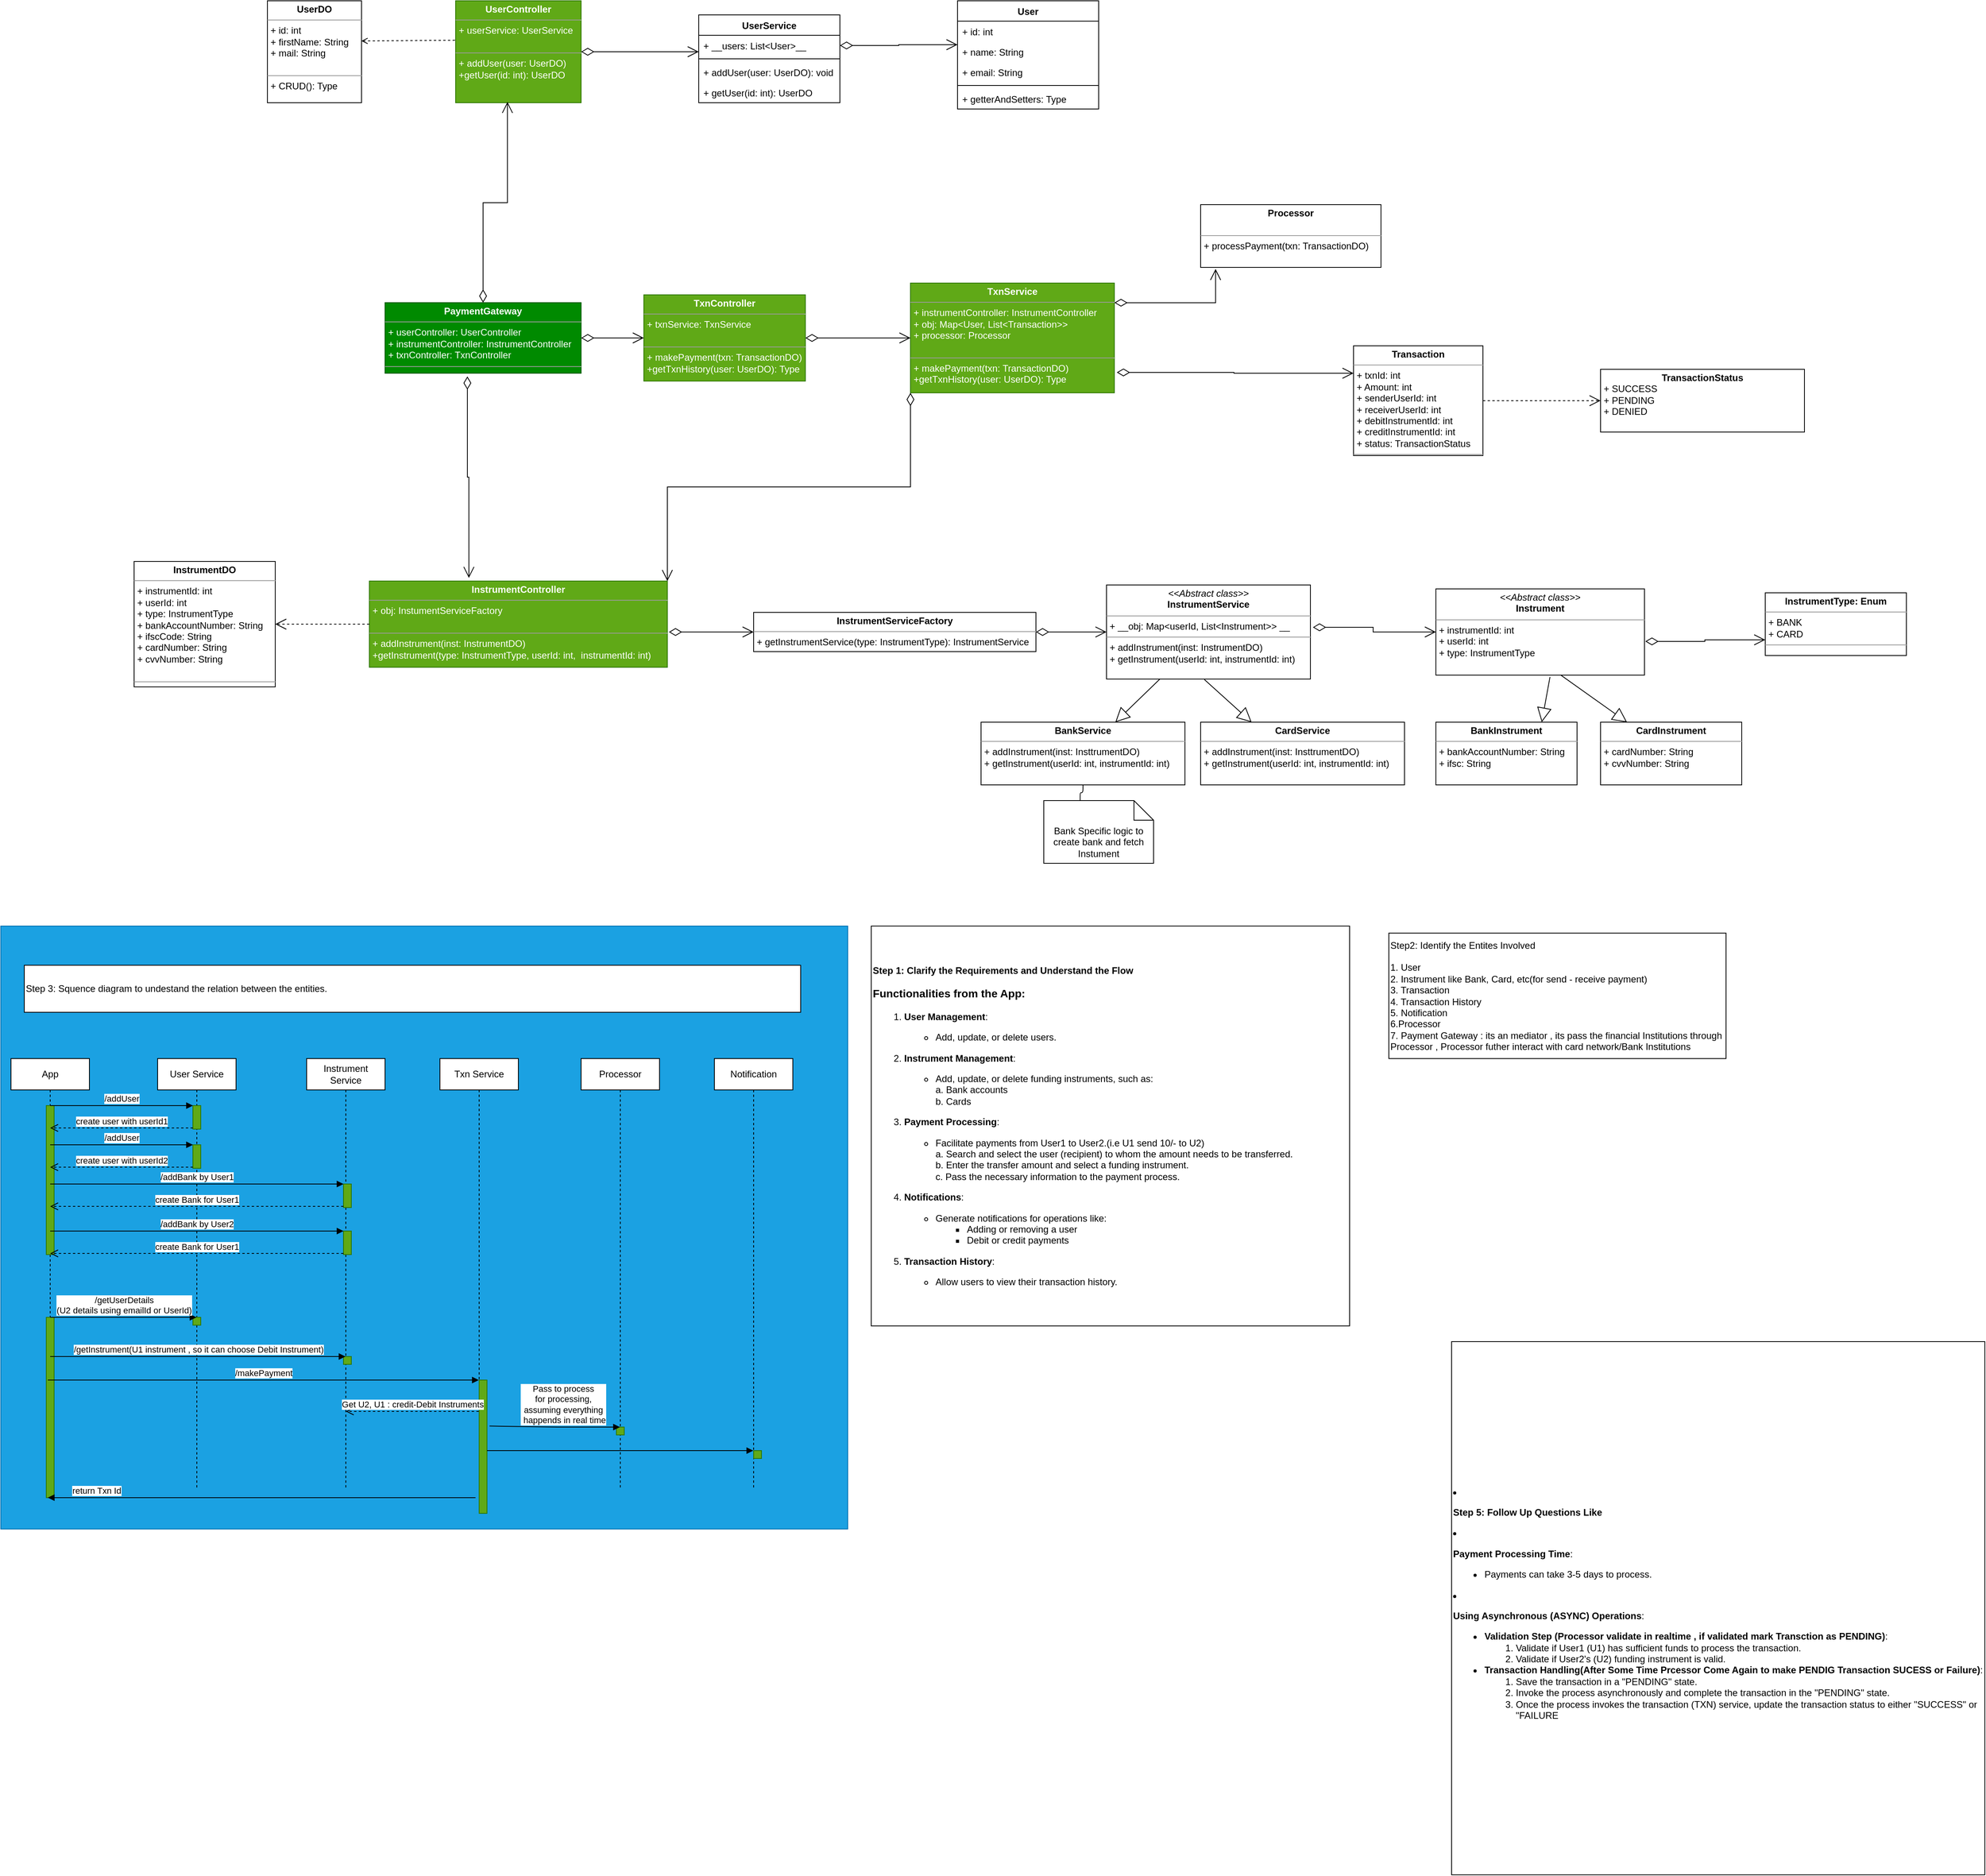 <mxfile version="22.1.22" type="embed">
  <diagram id="Pl9PEIfsRqZkIzOmzycs" name="Page-1">
    <mxGraphModel dx="1361" dy="426" grid="1" gridSize="10" guides="1" tooltips="1" connect="1" arrows="1" fold="1" page="1" pageScale="1" pageWidth="827" pageHeight="1169" math="0" shadow="0">
      <root>
        <mxCell id="0" />
        <mxCell id="1" parent="0" />
        <mxCell id="123" value="" style="rounded=0;whiteSpace=wrap;html=1;fillColor=#1ba1e2;strokeColor=#006EAF;fontColor=#ffffff;align=left;" parent="1" vertex="1">
          <mxGeometry x="-820" y="1180" width="1080" height="769" as="geometry" />
        </mxCell>
        <mxCell id="2" value="&lt;p style=&quot;margin:0px;margin-top:4px;text-align:center;&quot;&gt;&lt;b&gt;UserDO&lt;/b&gt;&lt;/p&gt;&lt;hr size=&quot;1&quot;&gt;&lt;p style=&quot;margin:0px;margin-left:4px;&quot;&gt;+ id: int&lt;/p&gt;&lt;p style=&quot;margin:0px;margin-left:4px;&quot;&gt;+ firstName: String&lt;/p&gt;&lt;p style=&quot;margin:0px;margin-left:4px;&quot;&gt;+ mail: String&lt;/p&gt;&lt;p style=&quot;margin:0px;margin-left:4px;&quot;&gt;&lt;br&gt;&lt;/p&gt;&lt;hr size=&quot;1&quot;&gt;&lt;p style=&quot;margin:0px;margin-left:4px;&quot;&gt;+ CRUD(): Type&lt;/p&gt;&lt;p style=&quot;margin:0px;margin-left:4px;&quot;&gt;&lt;br&gt;&lt;/p&gt;&lt;p style=&quot;margin:0px;margin-left:4px;&quot;&gt;&lt;br&gt;&lt;/p&gt;" style="verticalAlign=top;align=left;overflow=fill;fontSize=12;fontFamily=Helvetica;html=1;" parent="1" vertex="1">
          <mxGeometry x="-480" width="120" height="130" as="geometry" />
        </mxCell>
        <mxCell id="3" value="&lt;p style=&quot;margin:0px;margin-top:4px;text-align:center;&quot;&gt;&lt;b&gt;UserController&lt;/b&gt;&lt;/p&gt;&lt;hr size=&quot;1&quot;&gt;&lt;p style=&quot;margin:0px;margin-left:4px;&quot;&gt;+ userService: UserService&lt;/p&gt;&lt;p style=&quot;margin:0px;margin-left:4px;&quot;&gt;&lt;br&gt;&lt;/p&gt;&lt;hr size=&quot;1&quot;&gt;&lt;p style=&quot;margin:0px;margin-left:4px;&quot;&gt;+ addUser(user: UserDO)&lt;/p&gt;&lt;p style=&quot;margin:0px;margin-left:4px;&quot;&gt;+getUser(id: int): UserDO&lt;/p&gt;&lt;p style=&quot;margin:0px;margin-left:4px;&quot;&gt;&lt;br&gt;&lt;/p&gt;" style="verticalAlign=top;align=left;overflow=fill;fontSize=12;fontFamily=Helvetica;html=1;fillColor=#60a917;fontColor=#ffffff;strokeColor=#2D7600;" parent="1" vertex="1">
          <mxGeometry x="-240" width="160" height="130" as="geometry" />
        </mxCell>
        <mxCell id="4" value="" style="endArrow=open;html=1;rounded=0;align=center;verticalAlign=bottom;dashed=1;endFill=0;labelBackgroundColor=none;entryX=0.998;entryY=0.394;entryDx=0;entryDy=0;entryPerimeter=0;exitX=-0.005;exitY=0.387;exitDx=0;exitDy=0;exitPerimeter=0;" parent="1" source="3" target="2" edge="1">
          <mxGeometry relative="1" as="geometry">
            <mxPoint x="150" y="60" as="sourcePoint" />
            <mxPoint x="310" y="60" as="targetPoint" />
          </mxGeometry>
        </mxCell>
        <mxCell id="5" value="" style="resizable=0;html=1;align=center;verticalAlign=top;labelBackgroundColor=none;" parent="4" connectable="0" vertex="1">
          <mxGeometry relative="1" as="geometry" />
        </mxCell>
        <mxCell id="8" value="UserService" style="swimlane;fontStyle=1;align=center;verticalAlign=top;childLayout=stackLayout;horizontal=1;startSize=26;horizontalStack=0;resizeParent=1;resizeParentMax=0;resizeLast=0;collapsible=1;marginBottom=0;" parent="1" vertex="1">
          <mxGeometry x="70" y="18" width="180" height="112" as="geometry" />
        </mxCell>
        <mxCell id="9" value="+ __users: List&lt;User&gt;__" style="text;strokeColor=none;fillColor=none;align=left;verticalAlign=top;spacingLeft=4;spacingRight=4;overflow=hidden;rotatable=0;points=[[0,0.5],[1,0.5]];portConstraint=eastwest;" parent="8" vertex="1">
          <mxGeometry y="26" width="180" height="26" as="geometry" />
        </mxCell>
        <mxCell id="10" value="" style="line;strokeWidth=1;fillColor=none;align=left;verticalAlign=middle;spacingTop=-1;spacingLeft=3;spacingRight=3;rotatable=0;labelPosition=right;points=[];portConstraint=eastwest;strokeColor=inherit;" parent="8" vertex="1">
          <mxGeometry y="52" width="180" height="8" as="geometry" />
        </mxCell>
        <mxCell id="11" value="+ addUser(user: UserDO): void" style="text;strokeColor=none;fillColor=none;align=left;verticalAlign=top;spacingLeft=4;spacingRight=4;overflow=hidden;rotatable=0;points=[[0,0.5],[1,0.5]];portConstraint=eastwest;" parent="8" vertex="1">
          <mxGeometry y="60" width="180" height="26" as="geometry" />
        </mxCell>
        <mxCell id="16" value="+ getUser(id: int): UserDO" style="text;strokeColor=none;fillColor=none;align=left;verticalAlign=top;spacingLeft=4;spacingRight=4;overflow=hidden;rotatable=0;points=[[0,0.5],[1,0.5]];portConstraint=eastwest;" parent="8" vertex="1">
          <mxGeometry y="86" width="180" height="26" as="geometry" />
        </mxCell>
        <mxCell id="19" value="User" style="swimlane;fontStyle=1;align=center;verticalAlign=top;childLayout=stackLayout;horizontal=1;startSize=26;horizontalStack=0;resizeParent=1;resizeParentMax=0;resizeLast=0;collapsible=1;marginBottom=0;" parent="1" vertex="1">
          <mxGeometry x="400" width="180" height="138" as="geometry" />
        </mxCell>
        <mxCell id="20" value="+ id: int" style="text;strokeColor=none;fillColor=none;align=left;verticalAlign=top;spacingLeft=4;spacingRight=4;overflow=hidden;rotatable=0;points=[[0,0.5],[1,0.5]];portConstraint=eastwest;" parent="19" vertex="1">
          <mxGeometry y="26" width="180" height="26" as="geometry" />
        </mxCell>
        <mxCell id="24" value="+ name: String" style="text;strokeColor=none;fillColor=none;align=left;verticalAlign=top;spacingLeft=4;spacingRight=4;overflow=hidden;rotatable=0;points=[[0,0.5],[1,0.5]];portConstraint=eastwest;" parent="19" vertex="1">
          <mxGeometry y="52" width="180" height="26" as="geometry" />
        </mxCell>
        <mxCell id="25" value="+ email: String" style="text;strokeColor=none;fillColor=none;align=left;verticalAlign=top;spacingLeft=4;spacingRight=4;overflow=hidden;rotatable=0;points=[[0,0.5],[1,0.5]];portConstraint=eastwest;" parent="19" vertex="1">
          <mxGeometry y="78" width="180" height="26" as="geometry" />
        </mxCell>
        <mxCell id="21" value="" style="line;strokeWidth=1;fillColor=none;align=left;verticalAlign=middle;spacingTop=-1;spacingLeft=3;spacingRight=3;rotatable=0;labelPosition=right;points=[];portConstraint=eastwest;strokeColor=inherit;" parent="19" vertex="1">
          <mxGeometry y="104" width="180" height="8" as="geometry" />
        </mxCell>
        <mxCell id="22" value="+ getterAndSetters: Type" style="text;strokeColor=none;fillColor=none;align=left;verticalAlign=top;spacingLeft=4;spacingRight=4;overflow=hidden;rotatable=0;points=[[0,0.5],[1,0.5]];portConstraint=eastwest;" parent="19" vertex="1">
          <mxGeometry y="112" width="180" height="26" as="geometry" />
        </mxCell>
        <mxCell id="27" value="&lt;p style=&quot;margin:0px;margin-top:4px;text-align:center;&quot;&gt;&lt;b&gt;PaymentGateway&lt;/b&gt;&lt;/p&gt;&lt;hr size=&quot;1&quot;&gt;&lt;p style=&quot;margin:0px;margin-left:4px;&quot;&gt;+ userController: UserController&lt;/p&gt;&lt;p style=&quot;margin:0px;margin-left:4px;&quot;&gt;+ instrumentController: InstrumentController&lt;/p&gt;&lt;p style=&quot;margin:0px;margin-left:4px;&quot;&gt;+ txnController: TxnController&lt;/p&gt;&lt;hr size=&quot;1&quot;&gt;&lt;p style=&quot;margin:0px;margin-left:4px;&quot;&gt;&lt;br&gt;&lt;/p&gt;&lt;p style=&quot;margin:0px;margin-left:4px;&quot;&gt;&lt;br&gt;&lt;/p&gt;" style="verticalAlign=top;align=left;overflow=fill;fontSize=12;fontFamily=Helvetica;html=1;fillColor=#008a00;fontColor=#ffffff;strokeColor=#005700;" parent="1" vertex="1">
          <mxGeometry x="-330" y="385" width="250" height="90" as="geometry" />
        </mxCell>
        <mxCell id="29" value="&lt;p style=&quot;margin:0px;margin-top:4px;text-align:center;&quot;&gt;&lt;b&gt;TxnController&lt;/b&gt;&lt;/p&gt;&lt;hr size=&quot;1&quot;&gt;&lt;p style=&quot;margin:0px;margin-left:4px;&quot;&gt;+ txnService: TxnService&lt;/p&gt;&lt;p style=&quot;margin:0px;margin-left:4px;&quot;&gt;&lt;br&gt;&lt;/p&gt;&lt;hr size=&quot;1&quot;&gt;&lt;p style=&quot;margin:0px;margin-left:4px;&quot;&gt;+ makePayment(txn: TransactionDO)&lt;/p&gt;&lt;p style=&quot;margin:0px;margin-left:4px;&quot;&gt;+getTxnHistory(user: UserDO): Type&lt;/p&gt;&lt;p style=&quot;margin:0px;margin-left:4px;&quot;&gt;&lt;br&gt;&lt;/p&gt;" style="verticalAlign=top;align=left;overflow=fill;fontSize=12;fontFamily=Helvetica;html=1;fillColor=#60a917;fontColor=#ffffff;strokeColor=#2D7600;" parent="1" vertex="1">
          <mxGeometry y="375" width="206" height="110" as="geometry" />
        </mxCell>
        <mxCell id="31" value="&lt;p style=&quot;margin:0px;margin-top:4px;text-align:center;&quot;&gt;&lt;b&gt;TxnService&lt;/b&gt;&lt;/p&gt;&lt;hr size=&quot;1&quot;&gt;&lt;p style=&quot;margin:0px;margin-left:4px;&quot;&gt;+ instrumentController: InstrumentController&lt;/p&gt;&lt;p style=&quot;margin:0px;margin-left:4px;&quot;&gt;+ obj: Map&amp;lt;User, List&amp;lt;Transaction&amp;gt;&amp;gt;&lt;/p&gt;&lt;p style=&quot;margin:0px;margin-left:4px;&quot;&gt;+ processor: Processor&lt;/p&gt;&lt;p style=&quot;margin:0px;margin-left:4px;&quot;&gt;&lt;br&gt;&lt;/p&gt;&lt;hr size=&quot;1&quot;&gt;&lt;p style=&quot;margin:0px;margin-left:4px;&quot;&gt;+ makePayment(txn: TransactionDO)&lt;/p&gt;&lt;p style=&quot;margin:0px;margin-left:4px;&quot;&gt;+getTxnHistory(user: UserDO): Type&lt;/p&gt;&lt;p style=&quot;margin:0px;margin-left:4px;&quot;&gt;&lt;br&gt;&lt;/p&gt;" style="verticalAlign=top;align=left;overflow=fill;fontSize=12;fontFamily=Helvetica;html=1;fillColor=#60a917;fontColor=#ffffff;strokeColor=#2D7600;" parent="1" vertex="1">
          <mxGeometry x="340" y="360" width="260" height="140" as="geometry" />
        </mxCell>
        <mxCell id="34" value="&lt;p style=&quot;margin:0px;margin-top:4px;text-align:center;&quot;&gt;&lt;b&gt;Processor&lt;/b&gt;&lt;/p&gt;&lt;p style=&quot;margin:0px;margin-left:4px;&quot;&gt;&lt;br&gt;&lt;/p&gt;&lt;hr size=&quot;1&quot;&gt;&lt;p style=&quot;margin:0px;margin-left:4px;&quot;&gt;+ processPayment(txn: TransactionDO)&lt;/p&gt;" style="verticalAlign=top;align=left;overflow=fill;fontSize=12;fontFamily=Helvetica;html=1;" parent="1" vertex="1">
          <mxGeometry x="710" y="260" width="230" height="80" as="geometry" />
        </mxCell>
        <mxCell id="35" value="&lt;p style=&quot;margin:0px;margin-top:4px;text-align:center;&quot;&gt;&lt;b&gt;Transaction&lt;/b&gt;&lt;/p&gt;&lt;hr size=&quot;1&quot;&gt;&lt;p style=&quot;margin:0px;margin-left:4px;&quot;&gt;+ txnId: int&lt;/p&gt;&lt;p style=&quot;margin:0px;margin-left:4px;&quot;&gt;+ Amount: int&lt;/p&gt;&lt;p style=&quot;margin:0px;margin-left:4px;&quot;&gt;+ senderUserId: int&lt;/p&gt;&lt;p style=&quot;margin:0px;margin-left:4px;&quot;&gt;+ receiverUserId: int&lt;/p&gt;&lt;p style=&quot;margin:0px;margin-left:4px;&quot;&gt;+ debitInstrumentId: int&lt;/p&gt;&lt;p style=&quot;margin:0px;margin-left:4px;&quot;&gt;+ creditInstrumentId: int&lt;/p&gt;&lt;p style=&quot;margin:0px;margin-left:4px;&quot;&gt;+ status: TransactionStatus&lt;/p&gt;&lt;hr size=&quot;1&quot;&gt;&lt;p style=&quot;margin:0px;margin-left:4px;&quot;&gt;&lt;br&gt;&lt;/p&gt;" style="verticalAlign=top;align=left;overflow=fill;fontSize=12;fontFamily=Helvetica;html=1;" parent="1" vertex="1">
          <mxGeometry x="905" y="440" width="165" height="140" as="geometry" />
        </mxCell>
        <mxCell id="36" value="&lt;p style=&quot;margin:0px;margin-top:4px;text-align:center;&quot;&gt;&lt;b&gt;TransactionStatus&lt;/b&gt;&lt;/p&gt;&lt;p style=&quot;margin:0px;margin-left:4px;&quot;&gt;+ SUCCESS&lt;/p&gt;&lt;p style=&quot;margin:0px;margin-left:4px;&quot;&gt;+ PENDING&lt;/p&gt;&lt;p style=&quot;margin:0px;margin-left:4px;&quot;&gt;+ DENIED&lt;/p&gt;&lt;p style=&quot;margin:0px;margin-left:4px;&quot;&gt;&lt;br&gt;&lt;/p&gt;&lt;p style=&quot;margin:0px;margin-left:4px;&quot;&gt;&lt;br&gt;&lt;/p&gt;" style="verticalAlign=top;align=left;overflow=fill;fontSize=12;fontFamily=Helvetica;html=1;" parent="1" vertex="1">
          <mxGeometry x="1220" y="470" width="260" height="80" as="geometry" />
        </mxCell>
        <mxCell id="40" value="" style="endArrow=open;endSize=12;dashed=1;html=1;entryX=0;entryY=0.5;entryDx=0;entryDy=0;" parent="1" source="35" target="36" edge="1">
          <mxGeometry width="160" relative="1" as="geometry">
            <mxPoint x="910" y="620" as="sourcePoint" />
            <mxPoint x="1070" y="620" as="targetPoint" />
          </mxGeometry>
        </mxCell>
        <mxCell id="43" value="&lt;p style=&quot;margin:0px;margin-top:4px;text-align:center;&quot;&gt;&lt;b&gt;InstrumentController&lt;/b&gt;&lt;/p&gt;&lt;hr size=&quot;1&quot;&gt;&lt;p style=&quot;margin:0px;margin-left:4px;&quot;&gt;+ obj: InstumentServiceFactory&lt;/p&gt;&lt;p style=&quot;margin:0px;margin-left:4px;&quot;&gt;&lt;br&gt;&lt;/p&gt;&lt;hr size=&quot;1&quot;&gt;&lt;p style=&quot;margin:0px;margin-left:4px;&quot;&gt;+ addInstrument(inst: InstrumentDO)&lt;/p&gt;&lt;p style=&quot;margin:0px;margin-left:4px;&quot;&gt;+getInstrument(type: InstrumentType, userId: int,&amp;nbsp; instrumentId: int)&lt;/p&gt;&lt;p style=&quot;margin:0px;margin-left:4px;&quot;&gt;&lt;br&gt;&lt;/p&gt;" style="verticalAlign=top;align=left;overflow=fill;fontSize=12;fontFamily=Helvetica;html=1;fillColor=#60a917;fontColor=#ffffff;strokeColor=#2D7600;" parent="1" vertex="1">
          <mxGeometry x="-350" y="740" width="380" height="110" as="geometry" />
        </mxCell>
        <mxCell id="44" value="&lt;p style=&quot;margin:0px;margin-top:4px;text-align:center;&quot;&gt;&lt;b&gt;InstrumentServiceFactory&lt;/b&gt;&lt;/p&gt;&lt;hr size=&quot;1&quot;&gt;&lt;p style=&quot;margin:0px;margin-left:4px;&quot;&gt;+ getInstrumentService(type: InstrumentType): InstrumentService&lt;/p&gt;&lt;p style=&quot;margin:0px;margin-left:4px;&quot;&gt;&lt;br&gt;&lt;/p&gt;&lt;hr size=&quot;1&quot;&gt;&lt;p style=&quot;margin:0px;margin-left:4px;&quot;&gt;&lt;br&gt;&lt;/p&gt;&lt;p style=&quot;margin:0px;margin-left:4px;&quot;&gt;&lt;br&gt;&lt;/p&gt;" style="verticalAlign=top;align=left;overflow=fill;fontSize=12;fontFamily=Helvetica;html=1;" parent="1" vertex="1">
          <mxGeometry x="140" y="780" width="360" height="50" as="geometry" />
        </mxCell>
        <mxCell id="45" value="&lt;p style=&quot;margin:0px;margin-top:4px;text-align:center;&quot;&gt;&lt;b&gt;InstrumentDO&lt;/b&gt;&lt;/p&gt;&lt;hr size=&quot;1&quot;&gt;&lt;p style=&quot;margin:0px;margin-left:4px;&quot;&gt;+ instrumentId: int&lt;/p&gt;&lt;p style=&quot;margin:0px;margin-left:4px;&quot;&gt;+ userId: int&lt;/p&gt;&lt;p style=&quot;margin:0px;margin-left:4px;&quot;&gt;+ type: InstrumentType&lt;/p&gt;&lt;p style=&quot;margin:0px;margin-left:4px;&quot;&gt;+ bankAccountNumber: String&lt;/p&gt;&lt;p style=&quot;margin:0px;margin-left:4px;&quot;&gt;+ ifscCode: String&lt;/p&gt;&lt;p style=&quot;margin:0px;margin-left:4px;&quot;&gt;+ cardNumber: String&lt;/p&gt;&lt;p style=&quot;margin:0px;margin-left:4px;&quot;&gt;+ cvvNumber: String&lt;/p&gt;&lt;p style=&quot;margin:0px;margin-left:4px;&quot;&gt;&lt;br&gt;&lt;/p&gt;&lt;hr size=&quot;1&quot;&gt;&lt;p style=&quot;margin:0px;margin-left:4px;&quot;&gt;&lt;br&gt;&lt;/p&gt;" style="verticalAlign=top;align=left;overflow=fill;fontSize=12;fontFamily=Helvetica;html=1;" parent="1" vertex="1">
          <mxGeometry x="-650" y="715" width="180" height="160" as="geometry" />
        </mxCell>
        <mxCell id="47" value="&lt;p style=&quot;margin:0px;margin-top:4px;text-align:center;&quot;&gt;&lt;i&gt;&amp;lt;&amp;lt;Abstract class&amp;gt;&amp;gt;&lt;/i&gt;&lt;br&gt;&lt;b&gt;InstrumentService&lt;/b&gt;&lt;/p&gt;&lt;hr size=&quot;1&quot;&gt;&lt;p style=&quot;margin:0px;margin-left:4px;&quot;&gt;+ __obj: Map&amp;lt;userId, List&amp;lt;Instrument&amp;gt;&amp;gt; __&lt;br&gt;&lt;/p&gt;&lt;hr size=&quot;1&quot;&gt;&lt;p style=&quot;margin:0px;margin-left:4px;&quot;&gt;+ addInstrument(inst: InstrumentDO)&lt;br&gt;+ getInstrument(userId: int, instrumentId: int)&lt;/p&gt;" style="verticalAlign=top;align=left;overflow=fill;fontSize=12;fontFamily=Helvetica;html=1;" parent="1" vertex="1">
          <mxGeometry x="590" y="745" width="260" height="120" as="geometry" />
        </mxCell>
        <mxCell id="48" value="&lt;p style=&quot;margin:0px;margin-top:4px;text-align:center;&quot;&gt;&lt;i&gt;&amp;lt;&amp;lt;Abstract class&amp;gt;&amp;gt;&lt;/i&gt;&lt;br&gt;&lt;b&gt;Instrument&lt;/b&gt;&lt;/p&gt;&lt;hr size=&quot;1&quot;&gt;&lt;p style=&quot;margin:0px;margin-left:4px;&quot;&gt;+ instrumentId: int&lt;br&gt;&lt;/p&gt;&lt;p style=&quot;margin:0px;margin-left:4px;&quot;&gt;+ userId: int&lt;/p&gt;&lt;p style=&quot;margin:0px;margin-left:4px;&quot;&gt;+ type: InstrumentType&lt;/p&gt;" style="verticalAlign=top;align=left;overflow=fill;fontSize=12;fontFamily=Helvetica;html=1;" parent="1" vertex="1">
          <mxGeometry x="1010" y="750" width="266" height="110" as="geometry" />
        </mxCell>
        <mxCell id="49" value="&lt;p style=&quot;margin:0px;margin-top:4px;text-align:center;&quot;&gt;&lt;b&gt;InstrumentType: Enum&lt;/b&gt;&lt;/p&gt;&lt;hr size=&quot;1&quot;&gt;&lt;p style=&quot;margin:0px;margin-left:4px;&quot;&gt;+ BANK&lt;/p&gt;&lt;p style=&quot;margin:0px;margin-left:4px;&quot;&gt;+ CARD&lt;/p&gt;&lt;hr size=&quot;1&quot;&gt;&lt;p style=&quot;margin:0px;margin-left:4px;&quot;&gt;&lt;br&gt;&lt;/p&gt;" style="verticalAlign=top;align=left;overflow=fill;fontSize=12;fontFamily=Helvetica;html=1;" parent="1" vertex="1">
          <mxGeometry x="1430" y="755" width="180" height="80" as="geometry" />
        </mxCell>
        <mxCell id="51" value="&lt;p style=&quot;margin:0px;margin-top:4px;text-align:center;&quot;&gt;&lt;b&gt;BankInstrument&lt;/b&gt;&lt;/p&gt;&lt;hr size=&quot;1&quot;&gt;&lt;p style=&quot;margin:0px;margin-left:4px;&quot;&gt;+ bankAccountNumber: String&lt;/p&gt;&lt;p style=&quot;margin:0px;margin-left:4px;&quot;&gt;+ ifsc: String&lt;/p&gt;" style="verticalAlign=top;align=left;overflow=fill;fontSize=12;fontFamily=Helvetica;html=1;" parent="1" vertex="1">
          <mxGeometry x="1010" y="920" width="180" height="80" as="geometry" />
        </mxCell>
        <mxCell id="52" value="&lt;p style=&quot;margin:0px;margin-top:4px;text-align:center;&quot;&gt;&lt;b&gt;CardInstrument&lt;/b&gt;&lt;/p&gt;&lt;hr size=&quot;1&quot;&gt;&lt;p style=&quot;margin:0px;margin-left:4px;&quot;&gt;+ cardNumber: String&lt;/p&gt;&lt;p style=&quot;margin:0px;margin-left:4px;&quot;&gt;+ cvvNumber: String&lt;/p&gt;" style="verticalAlign=top;align=left;overflow=fill;fontSize=12;fontFamily=Helvetica;html=1;" parent="1" vertex="1">
          <mxGeometry x="1220" y="920" width="180" height="80" as="geometry" />
        </mxCell>
        <mxCell id="53" value="&lt;p style=&quot;margin:0px;margin-top:4px;text-align:center;&quot;&gt;&lt;b&gt;BankService&lt;/b&gt;&lt;/p&gt;&lt;hr size=&quot;1&quot;&gt;&lt;p style=&quot;margin:0px;margin-left:4px;&quot;&gt;+ addInstrument(inst: InsttrumentDO)&lt;/p&gt;&lt;p style=&quot;margin:0px;margin-left:4px;&quot;&gt;+ getInstrument(userId: int, instrumentId: int)&lt;/p&gt;" style="verticalAlign=top;align=left;overflow=fill;fontSize=12;fontFamily=Helvetica;html=1;" parent="1" vertex="1">
          <mxGeometry x="430" y="920" width="260" height="80" as="geometry" />
        </mxCell>
        <mxCell id="54" value="Bank Specific logic to create bank and fetch Instument" style="shape=note2;boundedLbl=1;whiteSpace=wrap;html=1;size=25;verticalAlign=top;align=center;" parent="1" vertex="1">
          <mxGeometry x="510" y="1020" width="140" height="80" as="geometry" />
        </mxCell>
        <mxCell id="56" value="&lt;p style=&quot;margin:0px;margin-top:4px;text-align:center;&quot;&gt;&lt;b&gt;CardService&lt;/b&gt;&lt;/p&gt;&lt;hr size=&quot;1&quot;&gt;&lt;p style=&quot;margin:0px;margin-left:4px;&quot;&gt;+ addInstrument(inst: InsttrumentDO)&lt;/p&gt;&lt;p style=&quot;margin:0px;margin-left:4px;&quot;&gt;+ getInstrument(userId: int, instrumentId: int)&lt;/p&gt;" style="verticalAlign=top;align=left;overflow=fill;fontSize=12;fontFamily=Helvetica;html=1;" parent="1" vertex="1">
          <mxGeometry x="710" y="920" width="260" height="80" as="geometry" />
        </mxCell>
        <mxCell id="60" value="" style="endArrow=open;endSize=12;dashed=1;html=1;exitX=0;exitY=0.5;exitDx=0;exitDy=0;entryX=1;entryY=0.5;entryDx=0;entryDy=0;" parent="1" source="43" target="45" edge="1">
          <mxGeometry width="160" relative="1" as="geometry">
            <mxPoint x="120" y="860" as="sourcePoint" />
            <mxPoint x="280" y="860" as="targetPoint" />
          </mxGeometry>
        </mxCell>
        <mxCell id="66" value="" style="endArrow=block;endSize=16;endFill=0;html=1;exitX=0.547;exitY=1.022;exitDx=0;exitDy=0;exitPerimeter=0;entryX=0.75;entryY=0;entryDx=0;entryDy=0;" parent="1" source="48" target="51" edge="1">
          <mxGeometry width="160" relative="1" as="geometry">
            <mxPoint x="650" y="1110" as="sourcePoint" />
            <mxPoint x="810" y="1110" as="targetPoint" />
          </mxGeometry>
        </mxCell>
        <mxCell id="67" value="" style="endArrow=block;endSize=16;endFill=0;html=1;exitX=0.6;exitY=1.002;exitDx=0;exitDy=0;exitPerimeter=0;" parent="1" source="48" target="52" edge="1">
          <mxGeometry width="160" relative="1" as="geometry">
            <mxPoint x="635.502" y="1132.42" as="sourcePoint" />
            <mxPoint x="559" y="1230" as="targetPoint" />
          </mxGeometry>
        </mxCell>
        <mxCell id="68" value="" style="endArrow=block;endSize=16;endFill=0;html=1;" parent="1" source="47" target="53" edge="1">
          <mxGeometry width="160" relative="1" as="geometry">
            <mxPoint x="210.002" y="1110" as="sourcePoint" />
            <mxPoint x="140" y="1200" as="targetPoint" />
          </mxGeometry>
        </mxCell>
        <mxCell id="69" value="" style="endArrow=block;endSize=16;endFill=0;html=1;exitX=0.48;exitY=1.005;exitDx=0;exitDy=0;exitPerimeter=0;entryX=0.25;entryY=0;entryDx=0;entryDy=0;" parent="1" source="47" target="56" edge="1">
          <mxGeometry width="160" relative="1" as="geometry">
            <mxPoint x="237.895" y="1120" as="sourcePoint" />
            <mxPoint x="204.737" y="1210" as="targetPoint" />
          </mxGeometry>
        </mxCell>
        <mxCell id="70" value="" style="edgeStyle=elbowEdgeStyle;html=1;endArrow=none;elbow=vertical;exitX=0.5;exitY=1;exitDx=0;exitDy=0;entryX=0.331;entryY=-0.002;entryDx=0;entryDy=0;entryPerimeter=0;" parent="1" source="53" target="54" edge="1">
          <mxGeometry width="160" relative="1" as="geometry">
            <mxPoint x="20" y="1440" as="sourcePoint" />
            <mxPoint x="180" y="1440" as="targetPoint" />
          </mxGeometry>
        </mxCell>
        <mxCell id="81" value="App" style="shape=umlLifeline;perimeter=lifelinePerimeter;whiteSpace=wrap;html=1;container=1;collapsible=0;recursiveResize=0;outlineConnect=0;" parent="1" vertex="1">
          <mxGeometry x="-807" y="1349" width="100" height="560" as="geometry" />
        </mxCell>
        <mxCell id="112" value="" style="html=1;points=[];perimeter=orthogonalPerimeter;fillColor=#60a917;fontColor=#ffffff;strokeColor=#2D7600;" parent="81" vertex="1">
          <mxGeometry x="45" y="60" width="10" height="190" as="geometry" />
        </mxCell>
        <mxCell id="113" value="" style="html=1;points=[];perimeter=orthogonalPerimeter;fillColor=#60a917;fontColor=#ffffff;strokeColor=#2D7600;" parent="81" vertex="1">
          <mxGeometry x="45" y="330" width="10" height="230" as="geometry" />
        </mxCell>
        <mxCell id="82" value="User Service" style="shape=umlLifeline;perimeter=lifelinePerimeter;whiteSpace=wrap;html=1;container=1;collapsible=0;recursiveResize=0;outlineConnect=0;" parent="1" vertex="1">
          <mxGeometry x="-620" y="1349" width="100" height="550" as="geometry" />
        </mxCell>
        <mxCell id="92" value="" style="html=1;points=[];perimeter=orthogonalPerimeter;fillColor=#60a917;fontColor=#ffffff;strokeColor=#2D7600;" parent="82" vertex="1">
          <mxGeometry x="45" y="60" width="10" height="30" as="geometry" />
        </mxCell>
        <mxCell id="95" value="" style="html=1;points=[];perimeter=orthogonalPerimeter;fillColor=#60a917;fontColor=#ffffff;strokeColor=#2D7600;" parent="82" vertex="1">
          <mxGeometry x="45.0" y="110" width="10" height="30" as="geometry" />
        </mxCell>
        <mxCell id="114" value="" style="html=1;points=[];perimeter=orthogonalPerimeter;fillColor=#60a917;fontColor=#ffffff;strokeColor=#2D7600;" parent="82" vertex="1">
          <mxGeometry x="45" y="330" width="10" height="10" as="geometry" />
        </mxCell>
        <mxCell id="83" value="Instrument Service" style="shape=umlLifeline;perimeter=lifelinePerimeter;whiteSpace=wrap;html=1;container=1;collapsible=0;recursiveResize=0;outlineConnect=0;" parent="1" vertex="1">
          <mxGeometry x="-430" y="1349" width="100" height="550" as="geometry" />
        </mxCell>
        <mxCell id="98" value="" style="html=1;points=[];perimeter=orthogonalPerimeter;fillColor=#60a917;fontColor=#ffffff;strokeColor=#2D7600;" parent="83" vertex="1">
          <mxGeometry x="47.0" y="160" width="10" height="30" as="geometry" />
        </mxCell>
        <mxCell id="101" value="" style="html=1;points=[];perimeter=orthogonalPerimeter;fillColor=#60a917;fontColor=#ffffff;strokeColor=#2D7600;" parent="83" vertex="1">
          <mxGeometry x="47.0" y="220" width="10" height="30" as="geometry" />
        </mxCell>
        <mxCell id="115" value="" style="html=1;points=[];perimeter=orthogonalPerimeter;fillColor=#60a917;fontColor=#ffffff;strokeColor=#2D7600;" parent="83" vertex="1">
          <mxGeometry x="47" y="380" width="10" height="10" as="geometry" />
        </mxCell>
        <mxCell id="84" value="Txn Service" style="shape=umlLifeline;perimeter=lifelinePerimeter;whiteSpace=wrap;html=1;container=1;collapsible=0;recursiveResize=0;outlineConnect=0;" parent="1" vertex="1">
          <mxGeometry x="-260" y="1349" width="100" height="580" as="geometry" />
        </mxCell>
        <mxCell id="120" value="" style="html=1;points=[];perimeter=orthogonalPerimeter;fillColor=#60a917;fontColor=#ffffff;strokeColor=#2D7600;" parent="84" vertex="1">
          <mxGeometry x="50" y="410" width="10" height="170" as="geometry" />
        </mxCell>
        <mxCell id="85" value="Processor&lt;span style=&quot;color: rgba(0, 0, 0, 0); font-family: monospace; font-size: 0px; text-align: start;&quot;&gt;%3CmxGraphModel%3E%3Croot%3E%3CmxCell%20id%3D%220%22%2F%3E%3CmxCell%20id%3D%221%22%20parent%3D%220%22%2F%3E%3CmxCell%20id%3D%222%22%20value%3D%22Txn%20Service%22%20style%3D%22shape%3DumlLifeline%3Bperimeter%3DlifelinePerimeter%3BwhiteSpace%3Dwrap%3Bhtml%3D1%3Bcontainer%3D1%3Bcollapsible%3D0%3BrecursiveResize%3D0%3BoutlineConnect%3D0%3B%22%20vertex%3D%221%22%20parent%3D%221%22%3E%3CmxGeometry%20x%3D%22-250%22%20y%3D%221270%22%20width%3D%22100%22%20height%3D%22300%22%20as%3D%22geometry%22%2F%3E%3C%2FmxCell%3E%3C%2Froot%3E%3C%2FmxGraphModel%3E&lt;/span&gt;" style="shape=umlLifeline;perimeter=lifelinePerimeter;whiteSpace=wrap;html=1;container=1;collapsible=0;recursiveResize=0;outlineConnect=0;" parent="1" vertex="1">
          <mxGeometry x="-80" y="1349" width="100" height="550" as="geometry" />
        </mxCell>
        <mxCell id="122" value="" style="html=1;points=[];perimeter=orthogonalPerimeter;fillColor=#60a917;fontColor=#ffffff;strokeColor=#2D7600;" parent="85" vertex="1">
          <mxGeometry x="45" y="470" width="10" height="10" as="geometry" />
        </mxCell>
        <mxCell id="86" value="Notification" style="shape=umlLifeline;perimeter=lifelinePerimeter;whiteSpace=wrap;html=1;container=1;collapsible=0;recursiveResize=0;outlineConnect=0;" parent="1" vertex="1">
          <mxGeometry x="90" y="1349" width="100" height="550" as="geometry" />
        </mxCell>
        <mxCell id="121" value="" style="html=1;points=[];perimeter=orthogonalPerimeter;fillColor=#60a917;fontColor=#ffffff;strokeColor=#2D7600;" parent="86" vertex="1">
          <mxGeometry x="50" y="500" width="10" height="10" as="geometry" />
        </mxCell>
        <mxCell id="93" value="/addUser" style="html=1;verticalAlign=bottom;endArrow=block;entryX=0;entryY=0;" parent="1" source="81" target="92" edge="1">
          <mxGeometry relative="1" as="geometry">
            <mxPoint x="-660" y="1519" as="sourcePoint" />
          </mxGeometry>
        </mxCell>
        <mxCell id="94" value="create user with userId1" style="html=1;verticalAlign=bottom;endArrow=open;dashed=1;endSize=8;exitX=0;exitY=0.95;" parent="1" source="92" target="81" edge="1">
          <mxGeometry relative="1" as="geometry">
            <mxPoint x="-660" y="1595" as="targetPoint" />
          </mxGeometry>
        </mxCell>
        <mxCell id="97" value="create user with userId2" style="html=1;verticalAlign=bottom;endArrow=open;dashed=1;endSize=8;exitX=0;exitY=0.95;" parent="1" source="95" target="81" edge="1">
          <mxGeometry x="0.003" relative="1" as="geometry">
            <mxPoint x="-770.001" y="1542.5" as="targetPoint" />
            <mxPoint as="offset" />
          </mxGeometry>
        </mxCell>
        <mxCell id="96" value="/addUser" style="html=1;verticalAlign=bottom;endArrow=block;entryX=0;entryY=0;" parent="1" source="81" target="95" edge="1">
          <mxGeometry relative="1" as="geometry">
            <mxPoint x="-770.001" y="1514" as="sourcePoint" />
          </mxGeometry>
        </mxCell>
        <mxCell id="99" value="create Bank for User1" style="html=1;verticalAlign=bottom;endArrow=open;dashed=1;endSize=8;exitX=0;exitY=0.95;" parent="1" source="98" target="81" edge="1">
          <mxGeometry x="0.003" relative="1" as="geometry">
            <mxPoint x="-765.071" y="1552.5" as="targetPoint" />
            <mxPoint as="offset" />
          </mxGeometry>
        </mxCell>
        <mxCell id="100" value="/addBank by User1" style="html=1;verticalAlign=bottom;endArrow=block;entryX=0;entryY=0;" parent="1" source="81" target="98" edge="1">
          <mxGeometry relative="1" as="geometry">
            <mxPoint x="-762.45" y="1522.1" as="sourcePoint" />
          </mxGeometry>
        </mxCell>
        <mxCell id="103" value="/addBank by User2" style="html=1;verticalAlign=bottom;endArrow=block;entryX=0;entryY=0;" parent="1" source="81" target="101" edge="1">
          <mxGeometry relative="1" as="geometry">
            <mxPoint x="-775.071" y="1669" as="sourcePoint" />
          </mxGeometry>
        </mxCell>
        <mxCell id="102" value="create Bank for User1" style="html=1;verticalAlign=bottom;endArrow=open;dashed=1;endSize=8;exitX=0;exitY=0.95;" parent="1" source="101" target="81" edge="1">
          <mxGeometry x="0.003" relative="1" as="geometry">
            <mxPoint x="-775.071" y="1697.5" as="targetPoint" />
            <mxPoint as="offset" />
          </mxGeometry>
        </mxCell>
        <mxCell id="105" value="/getUserDetails&lt;br&gt;(U2 details using emailId or UserId)" style="html=1;verticalAlign=bottom;endArrow=block;" parent="1" source="81" target="82" edge="1">
          <mxGeometry relative="1" as="geometry">
            <mxPoint x="-760" y="1809" as="sourcePoint" />
            <mxPoint x="-590" y="1809" as="targetPoint" />
            <Array as="points">
              <mxPoint x="-640" y="1679" />
            </Array>
          </mxGeometry>
        </mxCell>
        <mxCell id="106" value="/getInstrument(U1 instrument , so it can choose Debit Instrument)" style="html=1;verticalAlign=bottom;endArrow=block;" parent="1" source="81" target="83" edge="1">
          <mxGeometry relative="1" as="geometry">
            <mxPoint x="-793.931" y="1899" as="sourcePoint" />
            <mxPoint x="-579.93" y="1899" as="targetPoint" />
            <Array as="points">
              <mxPoint x="-590" y="1729" />
              <mxPoint x="-470" y="1729" />
            </Array>
          </mxGeometry>
        </mxCell>
        <mxCell id="107" value="/makePayment" style="html=1;verticalAlign=bottom;endArrow=block;exitX=0.2;exitY=0.348;exitDx=0;exitDy=0;exitPerimeter=0;" parent="1" source="113" target="84" edge="1">
          <mxGeometry relative="1" as="geometry">
            <mxPoint x="-750" y="1759" as="sourcePoint" />
            <mxPoint x="-385.21" y="1759" as="targetPoint" />
            <Array as="points">
              <mxPoint x="-464.71" y="1759" />
            </Array>
          </mxGeometry>
        </mxCell>
        <mxCell id="108" value="Get U2, U1 : credit-Debit Instruments" style="html=1;verticalAlign=bottom;endArrow=open;dashed=1;endSize=8;" parent="1" source="84" target="83" edge="1">
          <mxGeometry x="0.003" relative="1" as="geometry">
            <mxPoint x="-330" y="1779" as="targetPoint" />
            <mxPoint as="offset" />
            <mxPoint x="-184.46" y="1789" as="sourcePoint" />
            <Array as="points">
              <mxPoint x="-280" y="1799" />
            </Array>
          </mxGeometry>
        </mxCell>
        <mxCell id="109" value="Pass to process &lt;br&gt;for processing,&lt;br&gt;assuming everything&lt;br&gt;&amp;nbsp;happends in real time" style="html=1;verticalAlign=bottom;endArrow=block;exitX=1.324;exitY=0.345;exitDx=0;exitDy=0;exitPerimeter=0;" parent="1" source="120" target="85" edge="1">
          <mxGeometry x="0.122" relative="1" as="geometry">
            <mxPoint x="-180" y="1819" as="sourcePoint" />
            <mxPoint x="174.28" y="1819" as="targetPoint" />
            <Array as="points">
              <mxPoint x="-109.93" y="1819" />
            </Array>
            <mxPoint as="offset" />
          </mxGeometry>
        </mxCell>
        <mxCell id="111" value="return Txn Id" style="html=1;verticalAlign=bottom;endArrow=block;" parent="1" edge="1">
          <mxGeometry x="0.827" relative="1" as="geometry">
            <mxPoint x="-370" y="1909" as="sourcePoint" />
            <mxPoint x="-760" y="1909" as="targetPoint" />
            <Array as="points">
              <mxPoint x="-210" y="1909" />
            </Array>
            <mxPoint as="offset" />
          </mxGeometry>
        </mxCell>
        <mxCell id="110" value="" style="html=1;verticalAlign=bottom;endArrow=block;" parent="1" source="120" target="86" edge="1">
          <mxGeometry x="0.122" relative="1" as="geometry">
            <mxPoint x="-190" y="1849" as="sourcePoint" />
            <mxPoint x="89.5" y="1849" as="targetPoint" />
            <Array as="points">
              <mxPoint x="-119.93" y="1849" />
            </Array>
            <mxPoint as="offset" />
          </mxGeometry>
        </mxCell>
        <mxCell id="125" value="&lt;p&gt;&lt;strong&gt;Step 1: Clarify the Requirements and Understand the Flow&lt;/strong&gt;&lt;/p&gt;&lt;h3&gt;Functionalities from the App:&lt;/h3&gt;&lt;ol&gt;&lt;li&gt;&lt;p&gt;&lt;strong&gt;User Management&lt;/strong&gt;:&lt;/p&gt;&lt;ul&gt;&lt;li&gt;Add, update, or delete users.&lt;/li&gt;&lt;/ul&gt;&lt;/li&gt;&lt;li&gt;&lt;p&gt;&lt;strong&gt;Instrument Management&lt;/strong&gt;:&lt;/p&gt;&lt;ul&gt;&lt;li&gt;Add, update, or delete funding instruments, such as:&lt;br&gt;a. Bank accounts&lt;br&gt;b. Cards&lt;/li&gt;&lt;/ul&gt;&lt;/li&gt;&lt;li&gt;&lt;p&gt;&lt;strong&gt;Payment Processing&lt;/strong&gt;:&lt;/p&gt;&lt;ul&gt;&lt;li&gt;Facilitate payments from User1 to User2.(i.e U1 send 10/- to U2)&lt;br&gt;a. Search and select the user (recipient) to whom the amount needs to be transferred.&lt;br&gt;b. Enter the transfer amount and select a funding instrument.&lt;br&gt;c. Pass the necessary information to the payment process.&lt;/li&gt;&lt;/ul&gt;&lt;/li&gt;&lt;li&gt;&lt;p&gt;&lt;strong&gt;Notifications&lt;/strong&gt;:&lt;/p&gt;&lt;ul&gt;&lt;li&gt;Generate notifications for operations like:&lt;ul&gt;&lt;li&gt;Adding or removing a user&lt;/li&gt;&lt;li&gt;Debit or credit payments&lt;/li&gt;&lt;/ul&gt;&lt;/li&gt;&lt;/ul&gt;&lt;/li&gt;&lt;li&gt;&lt;p&gt;&lt;strong&gt;Transaction History&lt;/strong&gt;:&lt;/p&gt;&lt;ul&gt;&lt;li&gt;Allow users to view their transaction history.&lt;/li&gt;&lt;/ul&gt;&lt;/li&gt;&lt;/ol&gt;" style="rounded=0;whiteSpace=wrap;html=1;align=left;" parent="1" vertex="1">
          <mxGeometry x="290" y="1180" width="610" height="510" as="geometry" />
        </mxCell>
        <mxCell id="126" value="Step2: Identify the Entites Involved&lt;br&gt;&lt;br&gt;1. User&amp;nbsp;&lt;br&gt;2. Instrument like Bank, Card, etc(for send - receive payment)&lt;br&gt;3. Transaction&lt;br&gt;4. Transaction History&lt;br&gt;5. Notification&amp;nbsp;&lt;br&gt;6.Processor&lt;br&gt;7. Payment Gateway : its an mediator , its pass the financial Institutions through Processor , Processor futher interact with card network/Bank Institutions" style="rounded=0;whiteSpace=wrap;html=1;align=left;" parent="1" vertex="1">
          <mxGeometry x="950" y="1189" width="430" height="160" as="geometry" />
        </mxCell>
        <mxCell id="127" value="Step 3: Squence diagram to undestand the relation between the entities." style="rounded=0;whiteSpace=wrap;html=1;align=left;" parent="1" vertex="1">
          <mxGeometry x="-790" y="1230" width="990" height="60" as="geometry" />
        </mxCell>
        <mxCell id="128" value="&lt;li&gt;&lt;p&gt;&lt;strong&gt;Step 5: Follow Up Questions Like&lt;/strong&gt;&lt;/p&gt;&lt;/li&gt;&lt;li&gt;&lt;p&gt;&lt;strong&gt;Payment Processing Time&lt;/strong&gt;:&lt;/p&gt;&lt;ul&gt;&lt;li&gt;Payments can take 3-5 days to process.&lt;/li&gt;&lt;/ul&gt;&lt;/li&gt;&lt;li&gt;&lt;p&gt;&lt;strong&gt;Using Asynchronous (ASYNC) Operations&lt;/strong&gt;:&lt;/p&gt;&lt;ul&gt;&lt;li&gt;&lt;strong&gt;Validation Step (Processor validate in realtime , if validated mark Transction as PENDING)&lt;/strong&gt;:&lt;ol&gt;&lt;li&gt;Validate if User1 (U1) has sufficient funds to process the transaction.&lt;/li&gt;&lt;li&gt;Validate if User2&#39;s (U2) funding instrument is valid.&lt;/li&gt;&lt;/ol&gt;&lt;/li&gt;&lt;li&gt;&lt;strong&gt;Transaction Handling(After Some Time Prcessor Come Again to make PENDIG Transaction SUCESS or Failure)&lt;/strong&gt;:&lt;ol&gt;&lt;li&gt;Save the transaction in a &quot;PENDING&quot; state.&lt;/li&gt;&lt;li&gt;Invoke the process asynchronously and complete the transaction in the &quot;PENDING&quot; state.&lt;/li&gt;&lt;li&gt;Once the process invokes the transaction (TXN) service, update the transaction status to either &quot;SUCCESS&quot; or &quot;FAILURE&lt;/li&gt;&lt;/ol&gt;&lt;/li&gt;&lt;/ul&gt;&lt;/li&gt;" style="whiteSpace=wrap;html=1;aspect=fixed;align=left;" parent="1" vertex="1">
          <mxGeometry x="1030" y="1710" width="680" height="680" as="geometry" />
        </mxCell>
        <mxCell id="131" value="" style="endArrow=open;html=1;endSize=12;startArrow=diamondThin;startSize=14;startFill=0;edgeStyle=orthogonalEdgeStyle;align=left;verticalAlign=bottom;rounded=0;exitX=1;exitY=0.5;exitDx=0;exitDy=0;" edge="1" parent="1" source="3">
          <mxGeometry x="-1" y="3" relative="1" as="geometry">
            <mxPoint x="-90" y="170" as="sourcePoint" />
            <mxPoint x="70" y="65" as="targetPoint" />
          </mxGeometry>
        </mxCell>
        <mxCell id="132" value="" style="endArrow=open;html=1;endSize=12;startArrow=diamondThin;startSize=14;startFill=0;edgeStyle=orthogonalEdgeStyle;align=left;verticalAlign=bottom;rounded=0;exitX=1;exitY=0.5;exitDx=0;exitDy=0;entryX=0;entryY=1.154;entryDx=0;entryDy=0;entryPerimeter=0;" edge="1" parent="1" source="9" target="20">
          <mxGeometry x="-1" y="3" relative="1" as="geometry">
            <mxPoint x="250" y="68.5" as="sourcePoint" />
            <mxPoint x="410" y="57" as="targetPoint" />
          </mxGeometry>
        </mxCell>
        <mxCell id="133" value="" style="endArrow=open;html=1;endSize=12;startArrow=diamondThin;startSize=14;startFill=0;edgeStyle=orthogonalEdgeStyle;align=left;verticalAlign=bottom;rounded=0;entryX=0.413;entryY=0.992;entryDx=0;entryDy=0;entryPerimeter=0;exitX=0.5;exitY=0;exitDx=0;exitDy=0;" edge="1" parent="1" source="27" target="3">
          <mxGeometry x="-1" y="3" relative="1" as="geometry">
            <mxPoint x="-140" y="270" as="sourcePoint" />
            <mxPoint x="20" y="270" as="targetPoint" />
          </mxGeometry>
        </mxCell>
        <mxCell id="134" value="" style="endArrow=open;html=1;endSize=12;startArrow=diamondThin;startSize=14;startFill=0;edgeStyle=orthogonalEdgeStyle;align=left;verticalAlign=bottom;rounded=0;exitX=1;exitY=0.5;exitDx=0;exitDy=0;" edge="1" parent="1" source="27" target="29">
          <mxGeometry x="-1" y="3" relative="1" as="geometry">
            <mxPoint x="-80" y="420" as="sourcePoint" />
            <mxPoint y="420" as="targetPoint" />
          </mxGeometry>
        </mxCell>
        <mxCell id="135" value="" style="endArrow=open;html=1;endSize=12;startArrow=diamondThin;startSize=14;startFill=0;edgeStyle=orthogonalEdgeStyle;align=left;verticalAlign=bottom;rounded=0;exitX=0.42;exitY=1.044;exitDx=0;exitDy=0;exitPerimeter=0;entryX=0.334;entryY=-0.036;entryDx=0;entryDy=0;entryPerimeter=0;" edge="1" parent="1" source="27" target="43">
          <mxGeometry x="-1" y="3" relative="1" as="geometry">
            <mxPoint x="-130" y="585" as="sourcePoint" />
            <mxPoint x="-50" y="585" as="targetPoint" />
          </mxGeometry>
        </mxCell>
        <mxCell id="136" value="" style="endArrow=open;html=1;endSize=12;startArrow=diamondThin;startSize=14;startFill=0;edgeStyle=orthogonalEdgeStyle;align=left;verticalAlign=bottom;rounded=0;exitX=1;exitY=0.5;exitDx=0;exitDy=0;entryX=0;entryY=0.5;entryDx=0;entryDy=0;" edge="1" parent="1" source="29" target="31">
          <mxGeometry x="-1" y="3" relative="1" as="geometry">
            <mxPoint x="220" y="429.5" as="sourcePoint" />
            <mxPoint x="300" y="429.5" as="targetPoint" />
          </mxGeometry>
        </mxCell>
        <mxCell id="137" value="" style="endArrow=open;html=1;endSize=12;startArrow=diamondThin;startSize=14;startFill=0;edgeStyle=orthogonalEdgeStyle;align=left;verticalAlign=bottom;rounded=0;exitX=0;exitY=1;exitDx=0;exitDy=0;entryX=1;entryY=0;entryDx=0;entryDy=0;" edge="1" parent="1" source="31" target="43">
          <mxGeometry x="-1" y="3" relative="1" as="geometry">
            <mxPoint x="206" y="585" as="sourcePoint" />
            <mxPoint x="340" y="585" as="targetPoint" />
          </mxGeometry>
        </mxCell>
        <mxCell id="139" value="" style="endArrow=open;html=1;endSize=12;startArrow=diamondThin;startSize=14;startFill=0;edgeStyle=orthogonalEdgeStyle;align=left;verticalAlign=bottom;rounded=0;exitX=1.005;exitY=0.591;exitDx=0;exitDy=0;entryX=0;entryY=0.5;entryDx=0;entryDy=0;exitPerimeter=0;" edge="1" parent="1" source="43" target="44">
          <mxGeometry x="-1" y="3" relative="1" as="geometry">
            <mxPoint x="50" y="804.5" as="sourcePoint" />
            <mxPoint x="130" y="804.5" as="targetPoint" />
          </mxGeometry>
        </mxCell>
        <mxCell id="140" value="" style="endArrow=open;html=1;endSize=12;startArrow=diamondThin;startSize=14;startFill=0;edgeStyle=orthogonalEdgeStyle;align=left;verticalAlign=bottom;rounded=0;exitX=1;exitY=0.5;exitDx=0;exitDy=0;entryX=0;entryY=0.5;entryDx=0;entryDy=0;" edge="1" parent="1" source="44" target="47">
          <mxGeometry x="-1" y="3" relative="1" as="geometry">
            <mxPoint x="470" y="670" as="sourcePoint" />
            <mxPoint x="550" y="670" as="targetPoint" />
          </mxGeometry>
        </mxCell>
        <mxCell id="141" value="" style="endArrow=open;html=1;endSize=12;startArrow=diamondThin;startSize=14;startFill=0;edgeStyle=orthogonalEdgeStyle;align=left;verticalAlign=bottom;rounded=0;exitX=1.012;exitY=0.45;exitDx=0;exitDy=0;entryX=0;entryY=0.5;entryDx=0;entryDy=0;exitPerimeter=0;" edge="1" parent="1" source="47" target="48">
          <mxGeometry x="-1" y="3" relative="1" as="geometry">
            <mxPoint x="880" y="804.5" as="sourcePoint" />
            <mxPoint x="970" y="804.5" as="targetPoint" />
          </mxGeometry>
        </mxCell>
        <mxCell id="142" value="" style="endArrow=open;html=1;endSize=12;startArrow=diamondThin;startSize=14;startFill=0;edgeStyle=orthogonalEdgeStyle;align=left;verticalAlign=bottom;rounded=0;exitX=1.004;exitY=0.609;exitDx=0;exitDy=0;exitPerimeter=0;entryX=0;entryY=0.75;entryDx=0;entryDy=0;" edge="1" parent="1" source="48" target="49">
          <mxGeometry x="-1" y="3" relative="1" as="geometry">
            <mxPoint x="1276" y="814" as="sourcePoint" />
            <mxPoint x="1400" y="820" as="targetPoint" />
          </mxGeometry>
        </mxCell>
        <mxCell id="145" value="" style="endArrow=open;html=1;endSize=12;startArrow=diamondThin;startSize=14;startFill=0;edgeStyle=orthogonalEdgeStyle;align=left;verticalAlign=bottom;rounded=0;exitX=1;exitY=0.179;exitDx=0;exitDy=0;entryX=0.083;entryY=1.025;entryDx=0;entryDy=0;exitPerimeter=0;entryPerimeter=0;" edge="1" parent="1" source="31" target="34">
          <mxGeometry x="-1" y="3" relative="1" as="geometry">
            <mxPoint x="576" y="310" as="sourcePoint" />
            <mxPoint x="710" y="310" as="targetPoint" />
          </mxGeometry>
        </mxCell>
        <mxCell id="146" value="" style="endArrow=open;html=1;endSize=12;startArrow=diamondThin;startSize=14;startFill=0;edgeStyle=orthogonalEdgeStyle;align=left;verticalAlign=bottom;rounded=0;exitX=1.012;exitY=0.814;exitDx=0;exitDy=0;entryX=0;entryY=0.25;entryDx=0;entryDy=0;exitPerimeter=0;" edge="1" parent="1" source="31" target="35">
          <mxGeometry x="-1" y="3" relative="1" as="geometry">
            <mxPoint x="630" y="463" as="sourcePoint" />
            <mxPoint x="759" y="420" as="targetPoint" />
          </mxGeometry>
        </mxCell>
      </root>
    </mxGraphModel>
  </diagram>
</mxfile>
